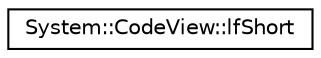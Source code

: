 digraph G
{
  edge [fontname="Helvetica",fontsize="10",labelfontname="Helvetica",labelfontsize="10"];
  node [fontname="Helvetica",fontsize="10",shape=record];
  rankdir="LR";
  Node1 [label="System::CodeView::lfShort",height=0.2,width=0.4,color="black", fillcolor="white", style="filled",URL="$struct_system_1_1_code_view_1_1lf_short.html"];
}
